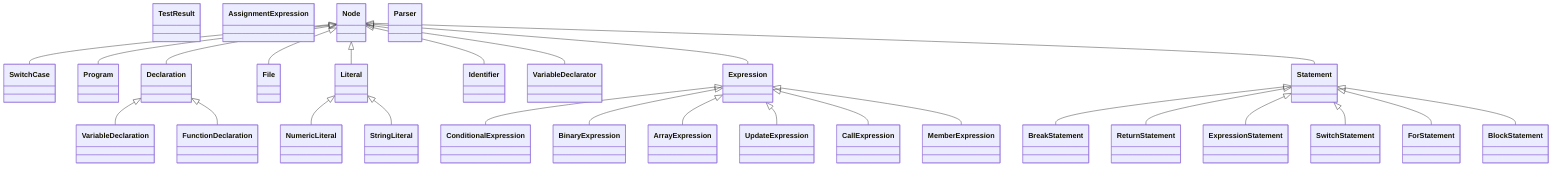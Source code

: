 ﻿classDiagram	class TestResult {	}	class BreakStatement {	}	class NumericLiteral {	}	class StringLiteral {	}	class ReturnStatement {	}	class ExpressionStatement {	}	class SwitchCase {	}	class Program {	}	class ConditionalExpression {	}	class BinaryExpression {	}	class Declaration {	}	class SwitchStatement {	}	class File {	}	class ForStatement {	}	class ArrayExpression {	}	class Literal {	}	class UpdateExpression {	}	class VariableDeclaration {	}	class Identifier {	}	class CallExpression {	}	class AssignmentExpression {	}	class VariableDeclarator {	}	class BlockStatement {	}	class Expression {	}	class Node {	}	class MemberExpression {	}	class FunctionDeclaration {	}	class Parser {	}	class Statement {	}Statement <|-- BreakStatementLiteral <|-- NumericLiteralLiteral <|-- StringLiteralStatement <|-- ReturnStatementStatement <|-- ExpressionStatementNode <|-- SwitchCaseNode <|-- ProgramExpression <|-- ConditionalExpressionExpression <|-- BinaryExpressionNode <|-- DeclarationStatement <|-- SwitchStatementNode <|-- FileStatement <|-- ForStatementExpression <|-- ArrayExpressionNode <|-- LiteralExpression <|-- UpdateExpressionDeclaration <|-- VariableDeclarationNode <|-- IdentifierExpression <|-- CallExpressionNode <|-- VariableDeclaratorStatement <|-- BlockStatementNode <|-- ExpressionExpression <|-- MemberExpressionDeclaration <|-- FunctionDeclarationNode <|-- Statement